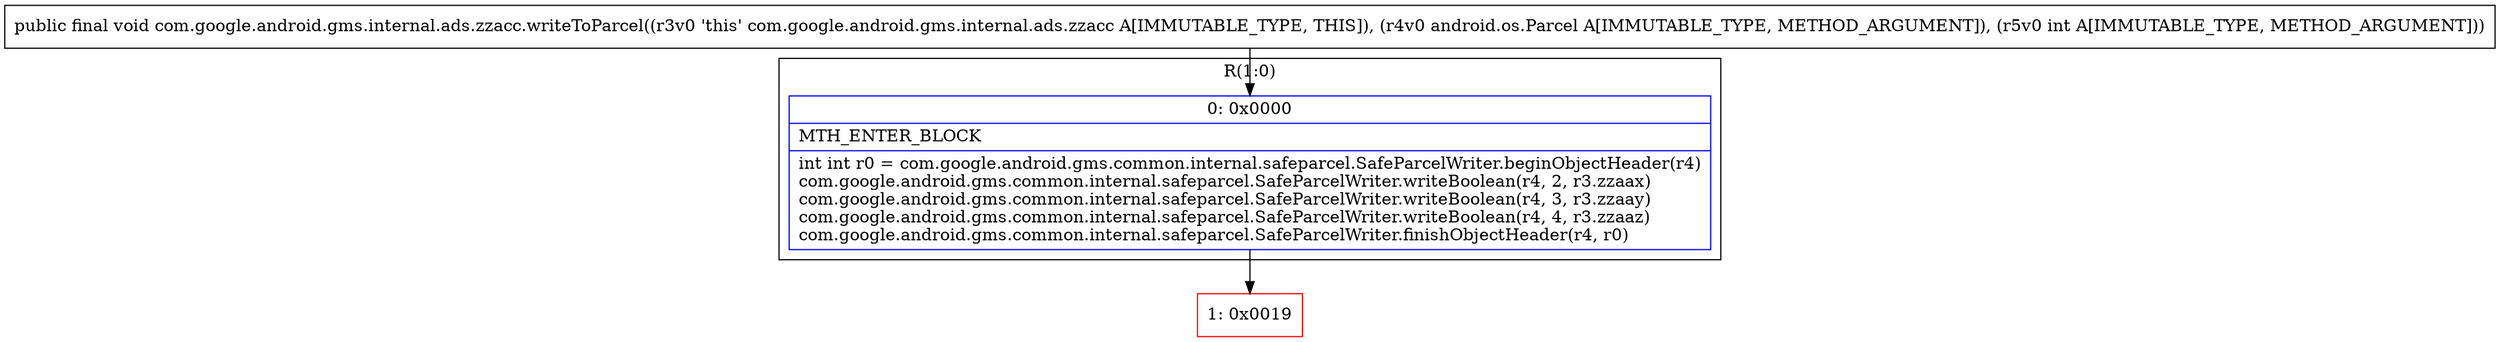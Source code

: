 digraph "CFG forcom.google.android.gms.internal.ads.zzacc.writeToParcel(Landroid\/os\/Parcel;I)V" {
subgraph cluster_Region_385612690 {
label = "R(1:0)";
node [shape=record,color=blue];
Node_0 [shape=record,label="{0\:\ 0x0000|MTH_ENTER_BLOCK\l|int int r0 = com.google.android.gms.common.internal.safeparcel.SafeParcelWriter.beginObjectHeader(r4)\lcom.google.android.gms.common.internal.safeparcel.SafeParcelWriter.writeBoolean(r4, 2, r3.zzaax)\lcom.google.android.gms.common.internal.safeparcel.SafeParcelWriter.writeBoolean(r4, 3, r3.zzaay)\lcom.google.android.gms.common.internal.safeparcel.SafeParcelWriter.writeBoolean(r4, 4, r3.zzaaz)\lcom.google.android.gms.common.internal.safeparcel.SafeParcelWriter.finishObjectHeader(r4, r0)\l}"];
}
Node_1 [shape=record,color=red,label="{1\:\ 0x0019}"];
MethodNode[shape=record,label="{public final void com.google.android.gms.internal.ads.zzacc.writeToParcel((r3v0 'this' com.google.android.gms.internal.ads.zzacc A[IMMUTABLE_TYPE, THIS]), (r4v0 android.os.Parcel A[IMMUTABLE_TYPE, METHOD_ARGUMENT]), (r5v0 int A[IMMUTABLE_TYPE, METHOD_ARGUMENT])) }"];
MethodNode -> Node_0;
Node_0 -> Node_1;
}

